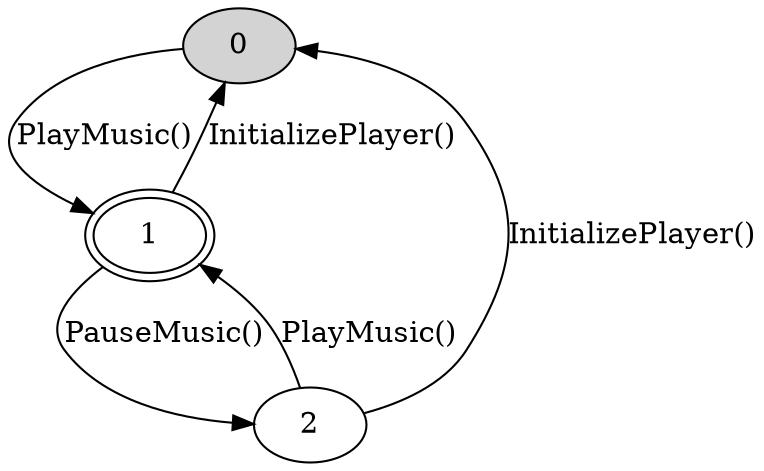 digraph TimberMusicPlayerFSM {

  // Nodes
  0 [ style=filled, shape=ellipse, peripheries=1, fillcolor=lightgray,
      tooltip="{'TimberMusicPlayer': {'play': False, 'pause': False}}" ]
  1 [ style=filled, shape=ellipse, peripheries=2, fillcolor=white,
      tooltip="{'TimberMusicPlayer': {'play': True, 'pause': False}}" ]
  2 [ style=filled, shape=ellipse, peripheries=1, fillcolor=white,
      tooltip="{'TimberMusicPlayer': {'play': False, 'pause': True}}" ]

  // Transitions
  0 -> 1 [ label="PlayMusic()", tooltip="PlayMusic()" ]
  1 -> 0 [ label="InitializePlayer()", tooltip="InitializePlayer()" ]
  1 -> 2 [ label="PauseMusic()", tooltip="PauseMusic()" ]
  2 -> 1 [ label="PlayMusic()", tooltip="PlayMusic()" ]
  2 -> 0 [ label="InitializePlayer()", tooltip="InitializePlayer()" ]
}
